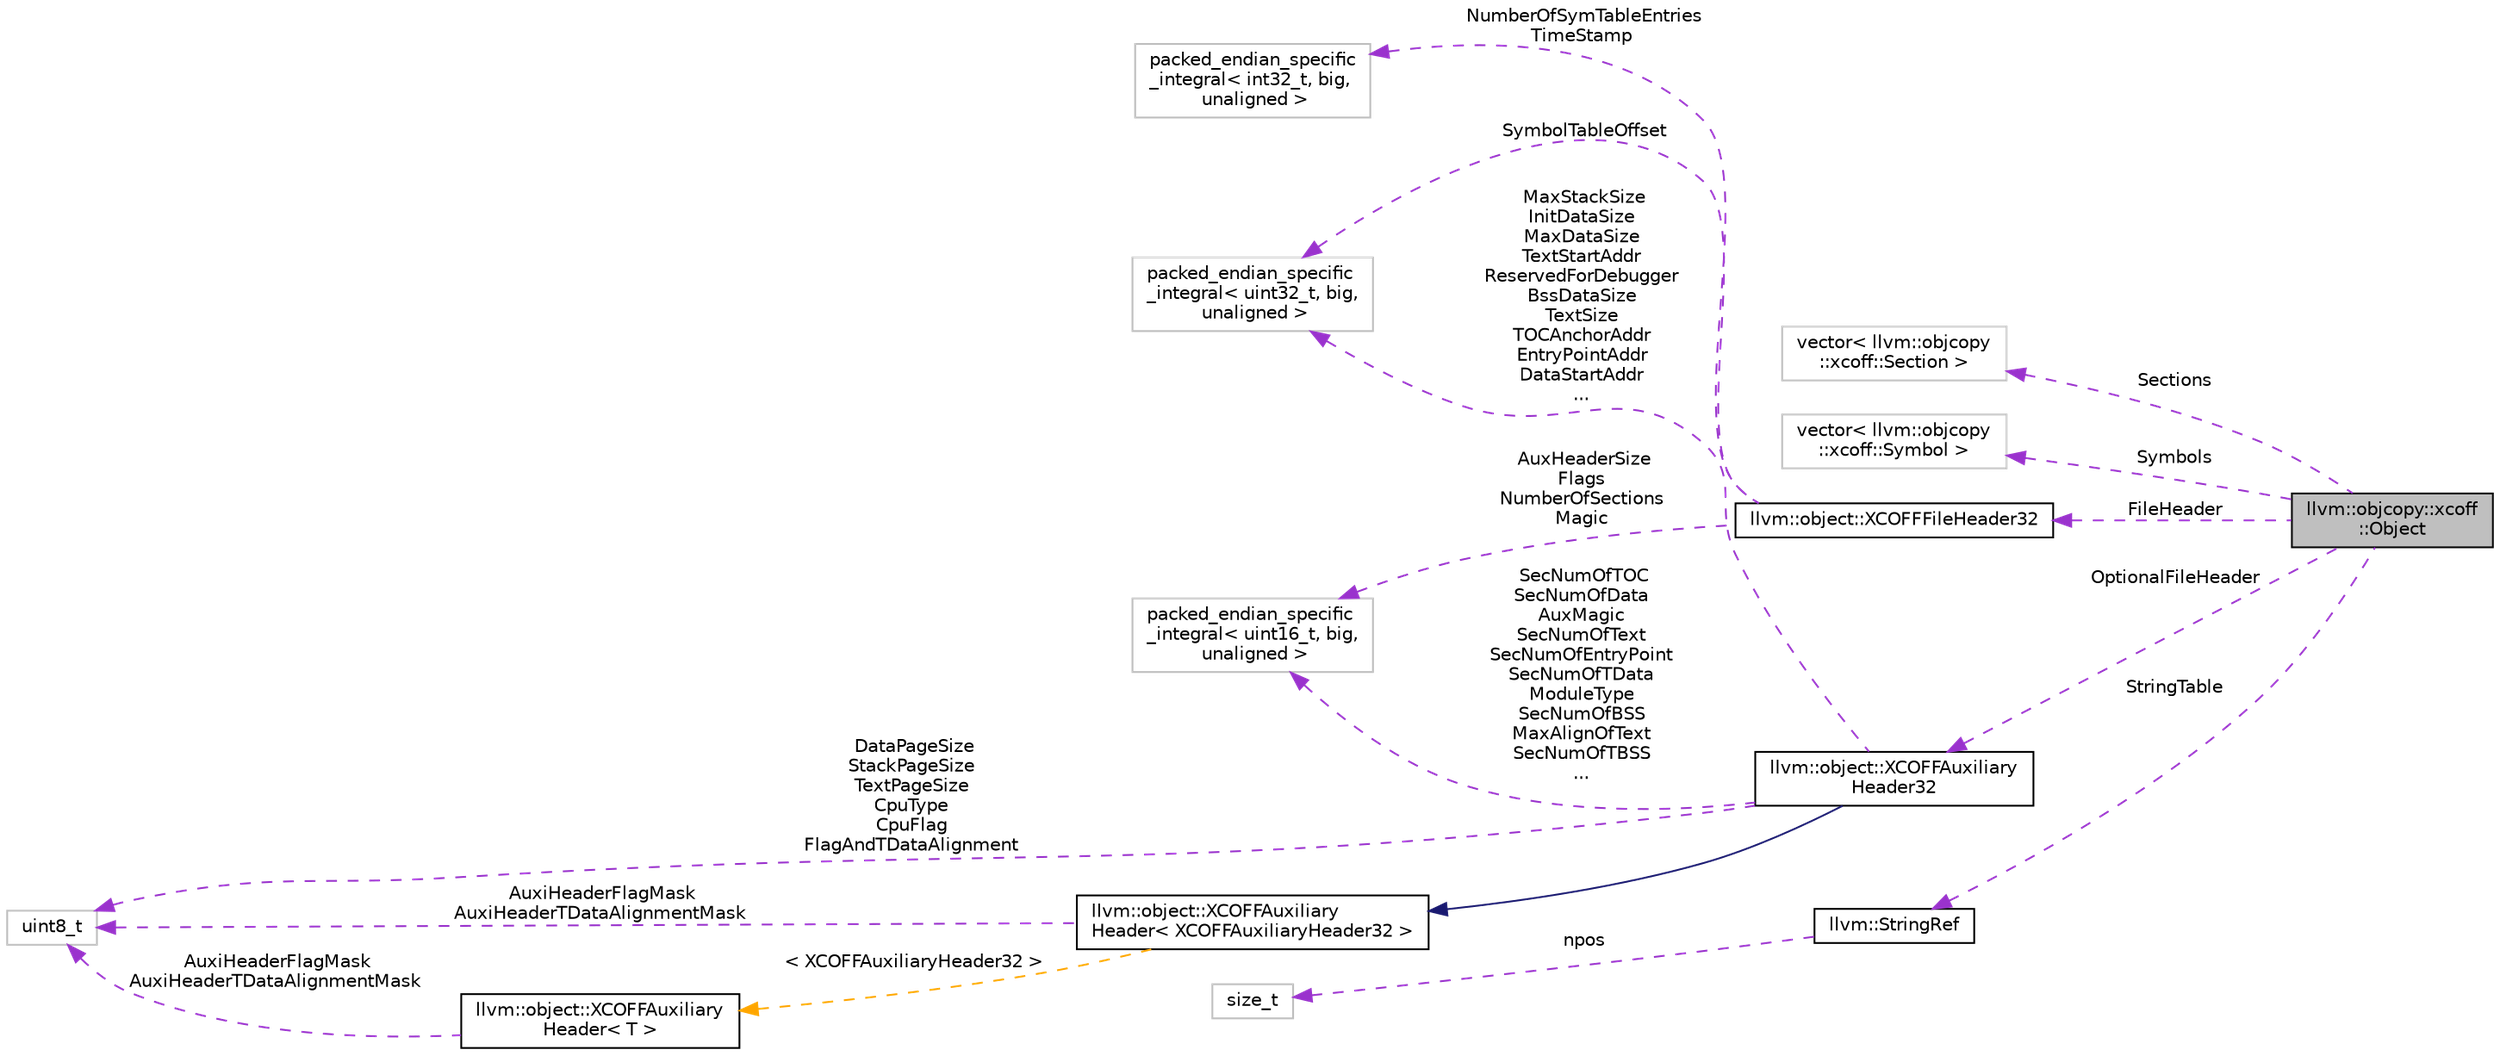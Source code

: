 digraph "llvm::objcopy::xcoff::Object"
{
 // LATEX_PDF_SIZE
  bgcolor="transparent";
  edge [fontname="Helvetica",fontsize="10",labelfontname="Helvetica",labelfontsize="10"];
  node [fontname="Helvetica",fontsize="10",shape=record];
  rankdir="LR";
  Node1 [label="llvm::objcopy::xcoff\l::Object",height=0.2,width=0.4,color="black", fillcolor="grey75", style="filled", fontcolor="black",tooltip=" "];
  Node2 -> Node1 [dir="back",color="darkorchid3",fontsize="10",style="dashed",label=" Sections" ,fontname="Helvetica"];
  Node2 [label="vector\< llvm::objcopy\l::xcoff::Section \>",height=0.2,width=0.4,color="grey75",tooltip=" "];
  Node3 -> Node1 [dir="back",color="darkorchid3",fontsize="10",style="dashed",label=" Symbols" ,fontname="Helvetica"];
  Node3 [label="vector\< llvm::objcopy\l::xcoff::Symbol \>",height=0.2,width=0.4,color="grey75",tooltip=" "];
  Node4 -> Node1 [dir="back",color="darkorchid3",fontsize="10",style="dashed",label=" FileHeader" ,fontname="Helvetica"];
  Node4 [label="llvm::object::XCOFFFileHeader32",height=0.2,width=0.4,color="black",URL="$structllvm_1_1object_1_1XCOFFFileHeader32.html",tooltip=" "];
  Node5 -> Node4 [dir="back",color="darkorchid3",fontsize="10",style="dashed",label=" AuxHeaderSize\nFlags\nNumberOfSections\nMagic" ,fontname="Helvetica"];
  Node5 [label="packed_endian_specific\l_integral\< uint16_t, big,\l unaligned \>",height=0.2,width=0.4,color="grey75",tooltip=" "];
  Node6 -> Node4 [dir="back",color="darkorchid3",fontsize="10",style="dashed",label=" SymbolTableOffset" ,fontname="Helvetica"];
  Node6 [label="packed_endian_specific\l_integral\< uint32_t, big,\l unaligned \>",height=0.2,width=0.4,color="grey75",tooltip=" "];
  Node7 -> Node4 [dir="back",color="darkorchid3",fontsize="10",style="dashed",label=" NumberOfSymTableEntries\nTimeStamp" ,fontname="Helvetica"];
  Node7 [label="packed_endian_specific\l_integral\< int32_t, big,\l unaligned \>",height=0.2,width=0.4,color="grey75",tooltip=" "];
  Node8 -> Node1 [dir="back",color="darkorchid3",fontsize="10",style="dashed",label=" StringTable" ,fontname="Helvetica"];
  Node8 [label="llvm::StringRef",height=0.2,width=0.4,color="black",URL="$classllvm_1_1StringRef.html",tooltip="StringRef - Represent a constant reference to a string, i.e."];
  Node9 -> Node8 [dir="back",color="darkorchid3",fontsize="10",style="dashed",label=" npos" ,fontname="Helvetica"];
  Node9 [label="size_t",height=0.2,width=0.4,color="grey75",tooltip=" "];
  Node10 -> Node1 [dir="back",color="darkorchid3",fontsize="10",style="dashed",label=" OptionalFileHeader" ,fontname="Helvetica"];
  Node10 [label="llvm::object::XCOFFAuxiliary\lHeader32",height=0.2,width=0.4,color="black",URL="$structllvm_1_1object_1_1XCOFFAuxiliaryHeader32.html",tooltip=" "];
  Node11 -> Node10 [dir="back",color="midnightblue",fontsize="10",style="solid",fontname="Helvetica"];
  Node11 [label="llvm::object::XCOFFAuxiliary\lHeader\< XCOFFAuxiliaryHeader32 \>",height=0.2,width=0.4,color="black",URL="$structllvm_1_1object_1_1XCOFFAuxiliaryHeader.html",tooltip=" "];
  Node12 -> Node11 [dir="back",color="darkorchid3",fontsize="10",style="dashed",label=" AuxiHeaderFlagMask\nAuxiHeaderTDataAlignmentMask" ,fontname="Helvetica"];
  Node12 [label="uint8_t",height=0.2,width=0.4,color="grey75",tooltip=" "];
  Node13 -> Node11 [dir="back",color="orange",fontsize="10",style="dashed",label=" \< XCOFFAuxiliaryHeader32 \>" ,fontname="Helvetica"];
  Node13 [label="llvm::object::XCOFFAuxiliary\lHeader\< T \>",height=0.2,width=0.4,color="black",URL="$structllvm_1_1object_1_1XCOFFAuxiliaryHeader.html",tooltip=" "];
  Node12 -> Node13 [dir="back",color="darkorchid3",fontsize="10",style="dashed",label=" AuxiHeaderFlagMask\nAuxiHeaderTDataAlignmentMask" ,fontname="Helvetica"];
  Node5 -> Node10 [dir="back",color="darkorchid3",fontsize="10",style="dashed",label=" SecNumOfTOC\nSecNumOfData\nAuxMagic\nSecNumOfText\nSecNumOfEntryPoint\nSecNumOfTData\nModuleType\nSecNumOfBSS\nMaxAlignOfText\nSecNumOfTBSS\n..." ,fontname="Helvetica"];
  Node6 -> Node10 [dir="back",color="darkorchid3",fontsize="10",style="dashed",label=" MaxStackSize\nInitDataSize\nMaxDataSize\nTextStartAddr\nReservedForDebugger\nBssDataSize\nTextSize\nTOCAnchorAddr\nEntryPointAddr\nDataStartAddr\n..." ,fontname="Helvetica"];
  Node12 -> Node10 [dir="back",color="darkorchid3",fontsize="10",style="dashed",label=" DataPageSize\nStackPageSize\nTextPageSize\nCpuType\nCpuFlag\nFlagAndTDataAlignment" ,fontname="Helvetica"];
}
